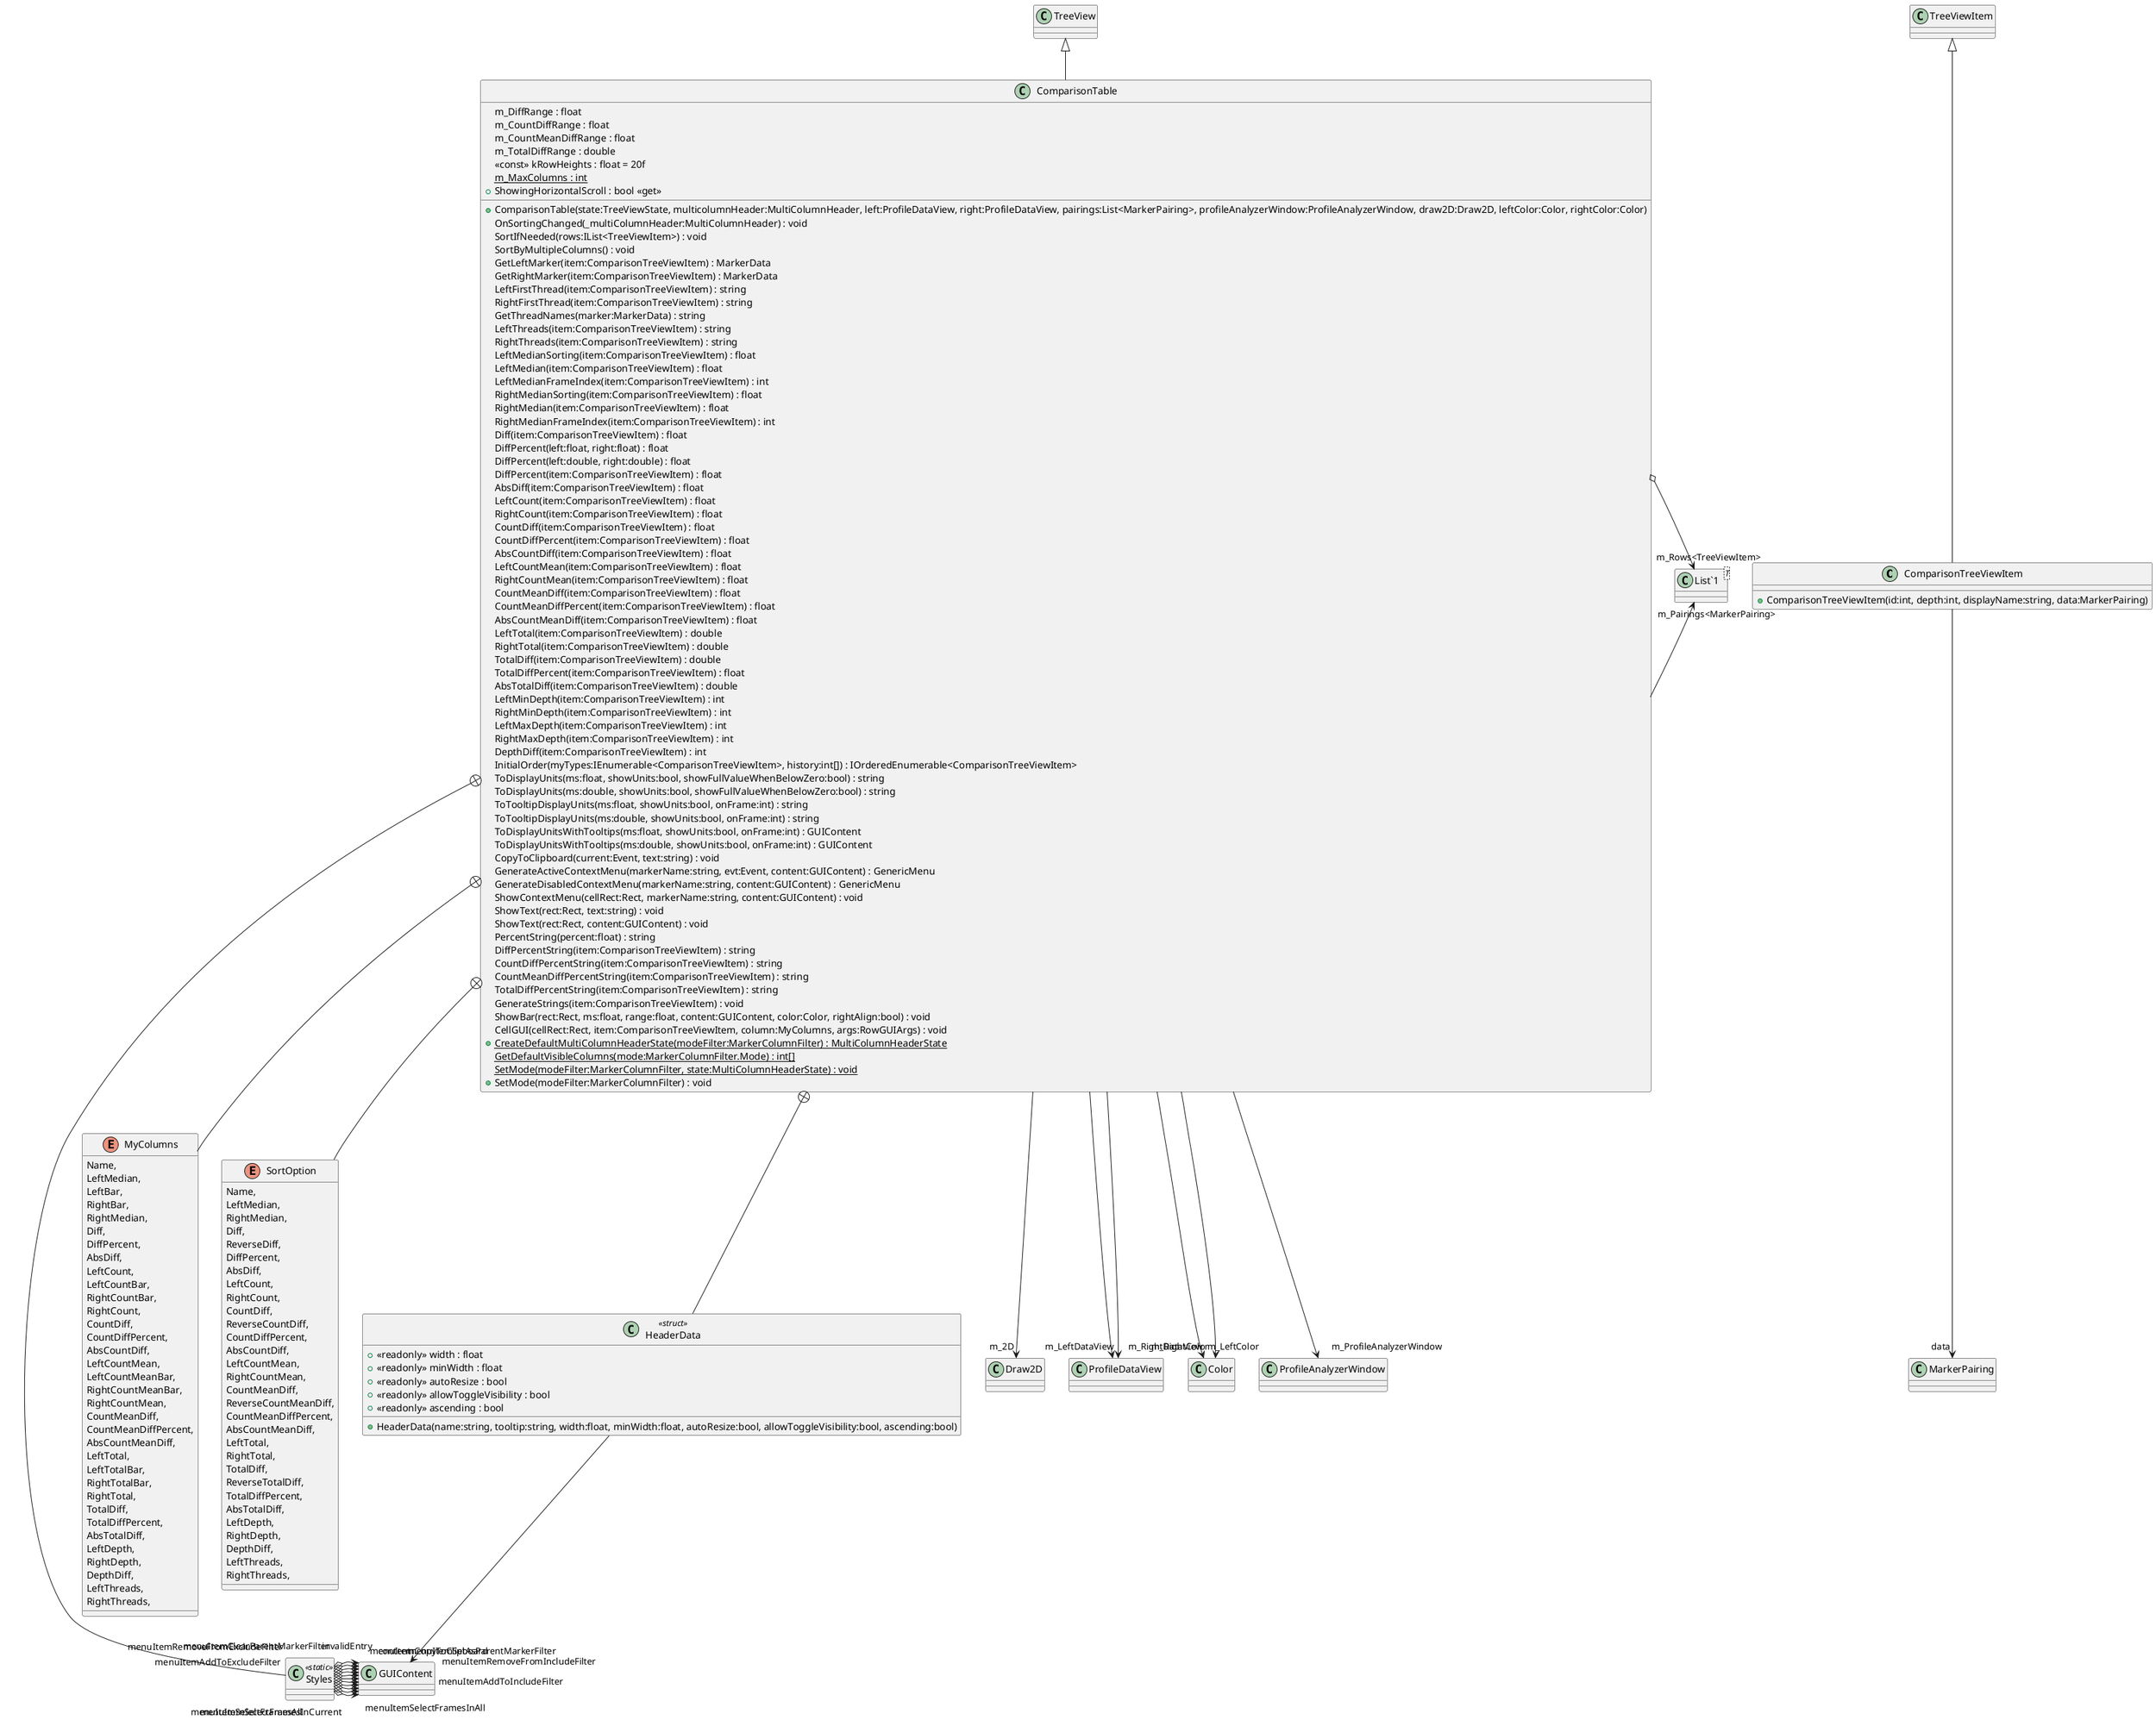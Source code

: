 @startuml
class ComparisonTreeViewItem {
    + ComparisonTreeViewItem(id:int, depth:int, displayName:string, data:MarkerPairing)
}
class ComparisonTable {
    m_DiffRange : float
    m_CountDiffRange : float
    m_CountMeanDiffRange : float
    m_TotalDiffRange : double
    <<const>> kRowHeights : float = 20f
    {static} m_MaxColumns : int
    + ComparisonTable(state:TreeViewState, multicolumnHeader:MultiColumnHeader, left:ProfileDataView, right:ProfileDataView, pairings:List<MarkerPairing>, profileAnalyzerWindow:ProfileAnalyzerWindow, draw2D:Draw2D, leftColor:Color, rightColor:Color)
    OnSortingChanged(_multiColumnHeader:MultiColumnHeader) : void
    SortIfNeeded(rows:IList<TreeViewItem>) : void
    SortByMultipleColumns() : void
    GetLeftMarker(item:ComparisonTreeViewItem) : MarkerData
    GetRightMarker(item:ComparisonTreeViewItem) : MarkerData
    LeftFirstThread(item:ComparisonTreeViewItem) : string
    RightFirstThread(item:ComparisonTreeViewItem) : string
    GetThreadNames(marker:MarkerData) : string
    LeftThreads(item:ComparisonTreeViewItem) : string
    RightThreads(item:ComparisonTreeViewItem) : string
    LeftMedianSorting(item:ComparisonTreeViewItem) : float
    LeftMedian(item:ComparisonTreeViewItem) : float
    LeftMedianFrameIndex(item:ComparisonTreeViewItem) : int
    RightMedianSorting(item:ComparisonTreeViewItem) : float
    RightMedian(item:ComparisonTreeViewItem) : float
    RightMedianFrameIndex(item:ComparisonTreeViewItem) : int
    Diff(item:ComparisonTreeViewItem) : float
    DiffPercent(left:float, right:float) : float
    DiffPercent(left:double, right:double) : float
    DiffPercent(item:ComparisonTreeViewItem) : float
    AbsDiff(item:ComparisonTreeViewItem) : float
    LeftCount(item:ComparisonTreeViewItem) : float
    RightCount(item:ComparisonTreeViewItem) : float
    CountDiff(item:ComparisonTreeViewItem) : float
    CountDiffPercent(item:ComparisonTreeViewItem) : float
    AbsCountDiff(item:ComparisonTreeViewItem) : float
    LeftCountMean(item:ComparisonTreeViewItem) : float
    RightCountMean(item:ComparisonTreeViewItem) : float
    CountMeanDiff(item:ComparisonTreeViewItem) : float
    CountMeanDiffPercent(item:ComparisonTreeViewItem) : float
    AbsCountMeanDiff(item:ComparisonTreeViewItem) : float
    LeftTotal(item:ComparisonTreeViewItem) : double
    RightTotal(item:ComparisonTreeViewItem) : double
    TotalDiff(item:ComparisonTreeViewItem) : double
    TotalDiffPercent(item:ComparisonTreeViewItem) : float
    AbsTotalDiff(item:ComparisonTreeViewItem) : double
    LeftMinDepth(item:ComparisonTreeViewItem) : int
    RightMinDepth(item:ComparisonTreeViewItem) : int
    LeftMaxDepth(item:ComparisonTreeViewItem) : int
    RightMaxDepth(item:ComparisonTreeViewItem) : int
    DepthDiff(item:ComparisonTreeViewItem) : int
    InitialOrder(myTypes:IEnumerable<ComparisonTreeViewItem>, history:int[]) : IOrderedEnumerable<ComparisonTreeViewItem>
    + ShowingHorizontalScroll : bool <<get>>
    ToDisplayUnits(ms:float, showUnits:bool, showFullValueWhenBelowZero:bool) : string
    ToDisplayUnits(ms:double, showUnits:bool, showFullValueWhenBelowZero:bool) : string
    ToTooltipDisplayUnits(ms:float, showUnits:bool, onFrame:int) : string
    ToTooltipDisplayUnits(ms:double, showUnits:bool, onFrame:int) : string
    ToDisplayUnitsWithTooltips(ms:float, showUnits:bool, onFrame:int) : GUIContent
    ToDisplayUnitsWithTooltips(ms:double, showUnits:bool, onFrame:int) : GUIContent
    CopyToClipboard(current:Event, text:string) : void
    GenerateActiveContextMenu(markerName:string, evt:Event, content:GUIContent) : GenericMenu
    GenerateDisabledContextMenu(markerName:string, content:GUIContent) : GenericMenu
    ShowContextMenu(cellRect:Rect, markerName:string, content:GUIContent) : void
    ShowText(rect:Rect, text:string) : void
    ShowText(rect:Rect, content:GUIContent) : void
    PercentString(percent:float) : string
    DiffPercentString(item:ComparisonTreeViewItem) : string
    CountDiffPercentString(item:ComparisonTreeViewItem) : string
    CountMeanDiffPercentString(item:ComparisonTreeViewItem) : string
    TotalDiffPercentString(item:ComparisonTreeViewItem) : string
    GenerateStrings(item:ComparisonTreeViewItem) : void
    ShowBar(rect:Rect, ms:float, range:float, content:GUIContent, color:Color, rightAlign:bool) : void
    CellGUI(cellRect:Rect, item:ComparisonTreeViewItem, column:MyColumns, args:RowGUIArgs) : void
    + {static} CreateDefaultMultiColumnHeaderState(modeFilter:MarkerColumnFilter) : MultiColumnHeaderState
    {static} GetDefaultVisibleColumns(mode:MarkerColumnFilter.Mode) : int[]
    {static} SetMode(modeFilter:MarkerColumnFilter, state:MultiColumnHeaderState) : void
    + SetMode(modeFilter:MarkerColumnFilter) : void
}
class "List`1"<T> {
}
enum MyColumns {
    Name,
    LeftMedian,
    LeftBar,
    RightBar,
    RightMedian,
    Diff,
    DiffPercent,
    AbsDiff,
    LeftCount,
    LeftCountBar,
    RightCountBar,
    RightCount,
    CountDiff,
    CountDiffPercent,
    AbsCountDiff,
    LeftCountMean,
    LeftCountMeanBar,
    RightCountMeanBar,
    RightCountMean,
    CountMeanDiff,
    CountMeanDiffPercent,
    AbsCountMeanDiff,
    LeftTotal,
    LeftTotalBar,
    RightTotalBar,
    RightTotal,
    TotalDiff,
    TotalDiffPercent,
    AbsTotalDiff,
    LeftDepth,
    RightDepth,
    DepthDiff,
    LeftThreads,
    RightThreads,
}
enum SortOption {
    Name,
    LeftMedian,
    RightMedian,
    Diff,
    ReverseDiff,
    DiffPercent,
    AbsDiff,
    LeftCount,
    RightCount,
    CountDiff,
    ReverseCountDiff,
    CountDiffPercent,
    AbsCountDiff,
    LeftCountMean,
    RightCountMean,
    CountMeanDiff,
    ReverseCountMeanDiff,
    CountMeanDiffPercent,
    AbsCountMeanDiff,
    LeftTotal,
    RightTotal,
    TotalDiff,
    ReverseTotalDiff,
    TotalDiffPercent,
    AbsTotalDiff,
    LeftDepth,
    RightDepth,
    DepthDiff,
    LeftThreads,
    RightThreads,
}
class Styles <<static>> {
}
class HeaderData <<struct>> {
    + <<readonly>> width : float
    + <<readonly>> minWidth : float
    + <<readonly>> autoResize : bool
    + <<readonly>> allowToggleVisibility : bool
    + <<readonly>> ascending : bool
    + HeaderData(name:string, tooltip:string, width:float, minWidth:float, autoResize:bool, allowToggleVisibility:bool, ascending:bool)
}
TreeViewItem <|-- ComparisonTreeViewItem
ComparisonTreeViewItem --> "data" MarkerPairing
TreeView <|-- ComparisonTable
ComparisonTable --> "m_2D" Draw2D
ComparisonTable --> "m_LeftDataView" ProfileDataView
ComparisonTable --> "m_RightDataView" ProfileDataView
ComparisonTable --> "m_LeftColor" Color
ComparisonTable --> "m_RightColor" Color
ComparisonTable --> "m_Pairings<MarkerPairing>" "List`1"
ComparisonTable --> "m_ProfileAnalyzerWindow" ProfileAnalyzerWindow
ComparisonTable o-> "m_Rows<TreeViewItem>" "List`1"
ComparisonTable +-- MyColumns
ComparisonTable +-- SortOption
ComparisonTable +-- Styles
Styles o-> "menuItemSelectFramesInAll" GUIContent
Styles o-> "menuItemSelectFramesInCurrent" GUIContent
Styles o-> "menuItemSelectFramesAll" GUIContent
Styles o-> "menuItemAddToIncludeFilter" GUIContent
Styles o-> "menuItemAddToExcludeFilter" GUIContent
Styles o-> "menuItemRemoveFromIncludeFilter" GUIContent
Styles o-> "menuItemRemoveFromExcludeFilter" GUIContent
Styles o-> "menuItemSetAsParentMarkerFilter" GUIContent
Styles o-> "menuItemClearParentMarkerFilter" GUIContent
Styles o-> "menuItemCopyToClipboard" GUIContent
Styles o-> "invalidEntry" GUIContent
ComparisonTable +-- HeaderData
HeaderData --> "content" GUIContent
@enduml
